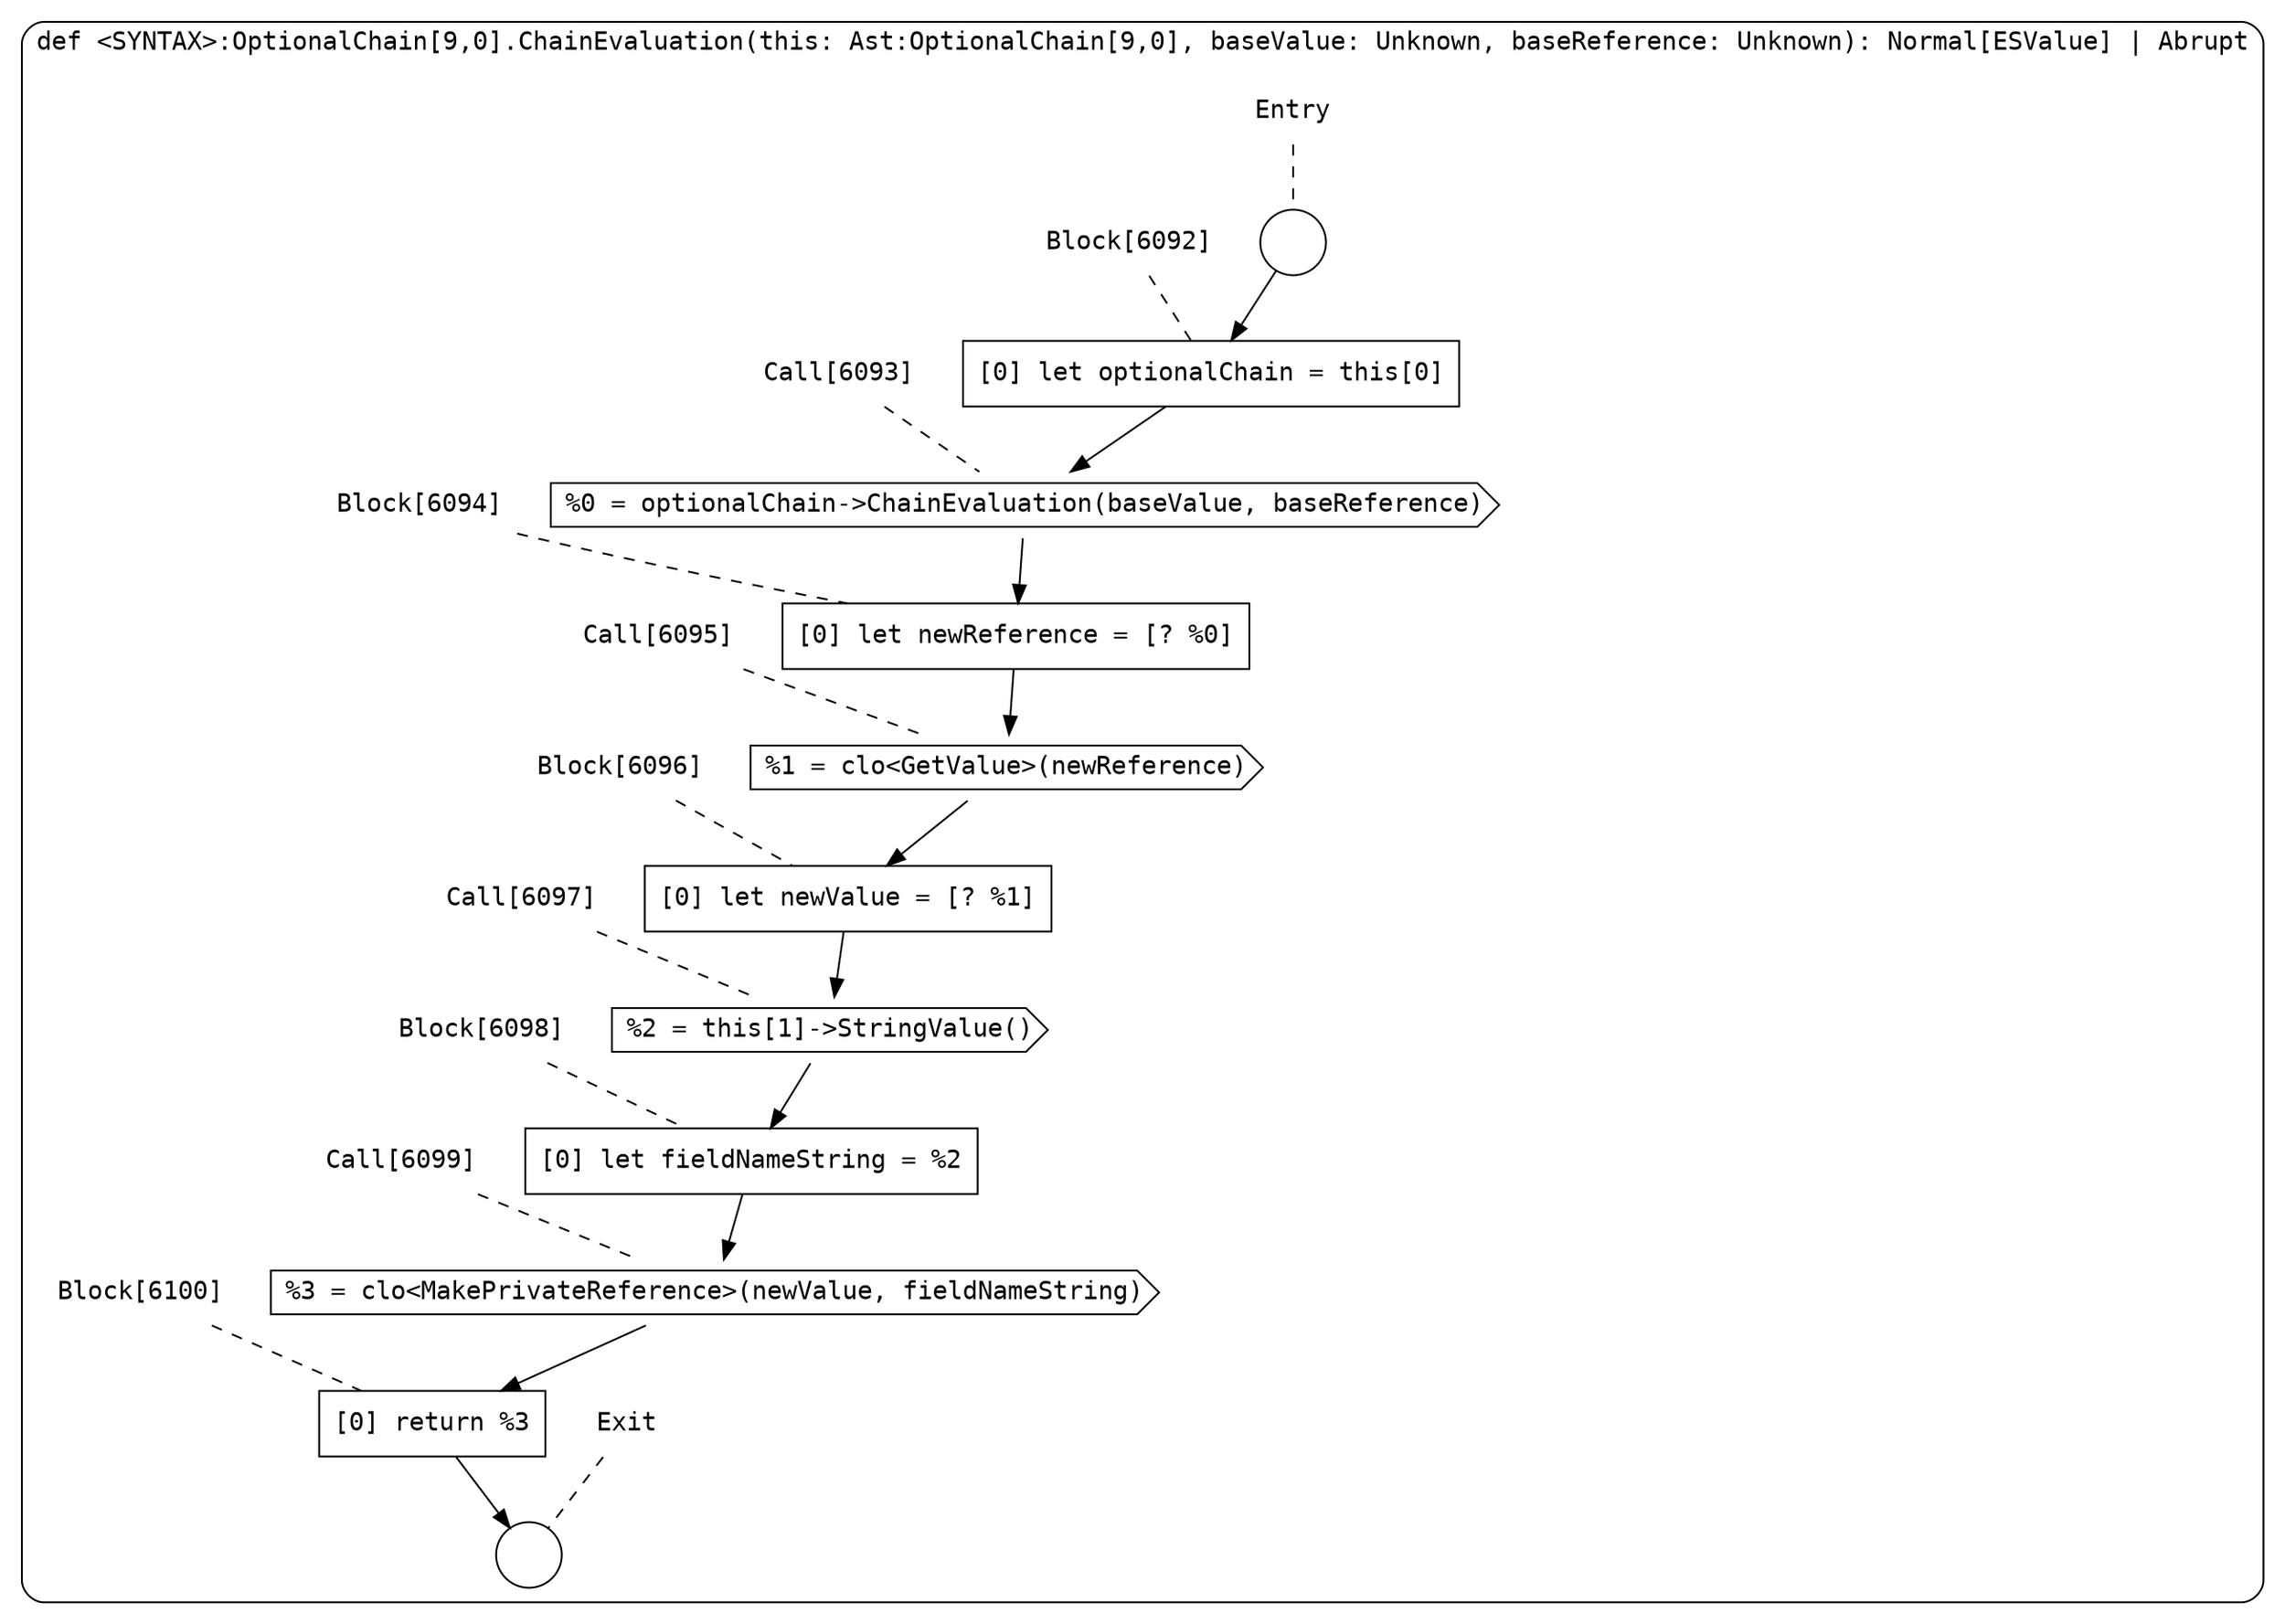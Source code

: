 digraph {
  graph [fontname = "Consolas"]
  node [fontname = "Consolas"]
  edge [fontname = "Consolas"]
  subgraph cluster1295 {
    label = "def <SYNTAX>:OptionalChain[9,0].ChainEvaluation(this: Ast:OptionalChain[9,0], baseValue: Unknown, baseReference: Unknown): Normal[ESValue] | Abrupt"
    style = rounded
    cluster1295_entry_name [shape=none, label=<<font color="black">Entry</font>>]
    cluster1295_entry_name -> cluster1295_entry [arrowhead=none, color="black", style=dashed]
    cluster1295_entry [shape=circle label=" " color="black" fillcolor="white" style=filled]
    cluster1295_entry -> node6092 [color="black"]
    cluster1295_exit_name [shape=none, label=<<font color="black">Exit</font>>]
    cluster1295_exit_name -> cluster1295_exit [arrowhead=none, color="black", style=dashed]
    cluster1295_exit [shape=circle label=" " color="black" fillcolor="white" style=filled]
    node6092_name [shape=none, label=<<font color="black">Block[6092]</font>>]
    node6092_name -> node6092 [arrowhead=none, color="black", style=dashed]
    node6092 [shape=box, label=<<font color="black">[0] let optionalChain = this[0]<BR ALIGN="LEFT"/></font>> color="black" fillcolor="white", style=filled]
    node6092 -> node6093 [color="black"]
    node6093_name [shape=none, label=<<font color="black">Call[6093]</font>>]
    node6093_name -> node6093 [arrowhead=none, color="black", style=dashed]
    node6093 [shape=cds, label=<<font color="black">%0 = optionalChain-&gt;ChainEvaluation(baseValue, baseReference)</font>> color="black" fillcolor="white", style=filled]
    node6093 -> node6094 [color="black"]
    node6094_name [shape=none, label=<<font color="black">Block[6094]</font>>]
    node6094_name -> node6094 [arrowhead=none, color="black", style=dashed]
    node6094 [shape=box, label=<<font color="black">[0] let newReference = [? %0]<BR ALIGN="LEFT"/></font>> color="black" fillcolor="white", style=filled]
    node6094 -> node6095 [color="black"]
    node6095_name [shape=none, label=<<font color="black">Call[6095]</font>>]
    node6095_name -> node6095 [arrowhead=none, color="black", style=dashed]
    node6095 [shape=cds, label=<<font color="black">%1 = clo&lt;GetValue&gt;(newReference)</font>> color="black" fillcolor="white", style=filled]
    node6095 -> node6096 [color="black"]
    node6096_name [shape=none, label=<<font color="black">Block[6096]</font>>]
    node6096_name -> node6096 [arrowhead=none, color="black", style=dashed]
    node6096 [shape=box, label=<<font color="black">[0] let newValue = [? %1]<BR ALIGN="LEFT"/></font>> color="black" fillcolor="white", style=filled]
    node6096 -> node6097 [color="black"]
    node6097_name [shape=none, label=<<font color="black">Call[6097]</font>>]
    node6097_name -> node6097 [arrowhead=none, color="black", style=dashed]
    node6097 [shape=cds, label=<<font color="black">%2 = this[1]-&gt;StringValue()</font>> color="black" fillcolor="white", style=filled]
    node6097 -> node6098 [color="black"]
    node6098_name [shape=none, label=<<font color="black">Block[6098]</font>>]
    node6098_name -> node6098 [arrowhead=none, color="black", style=dashed]
    node6098 [shape=box, label=<<font color="black">[0] let fieldNameString = %2<BR ALIGN="LEFT"/></font>> color="black" fillcolor="white", style=filled]
    node6098 -> node6099 [color="black"]
    node6099_name [shape=none, label=<<font color="black">Call[6099]</font>>]
    node6099_name -> node6099 [arrowhead=none, color="black", style=dashed]
    node6099 [shape=cds, label=<<font color="black">%3 = clo&lt;MakePrivateReference&gt;(newValue, fieldNameString)</font>> color="black" fillcolor="white", style=filled]
    node6099 -> node6100 [color="black"]
    node6100_name [shape=none, label=<<font color="black">Block[6100]</font>>]
    node6100_name -> node6100 [arrowhead=none, color="black", style=dashed]
    node6100 [shape=box, label=<<font color="black">[0] return %3<BR ALIGN="LEFT"/></font>> color="black" fillcolor="white", style=filled]
    node6100 -> cluster1295_exit [color="black"]
  }
}